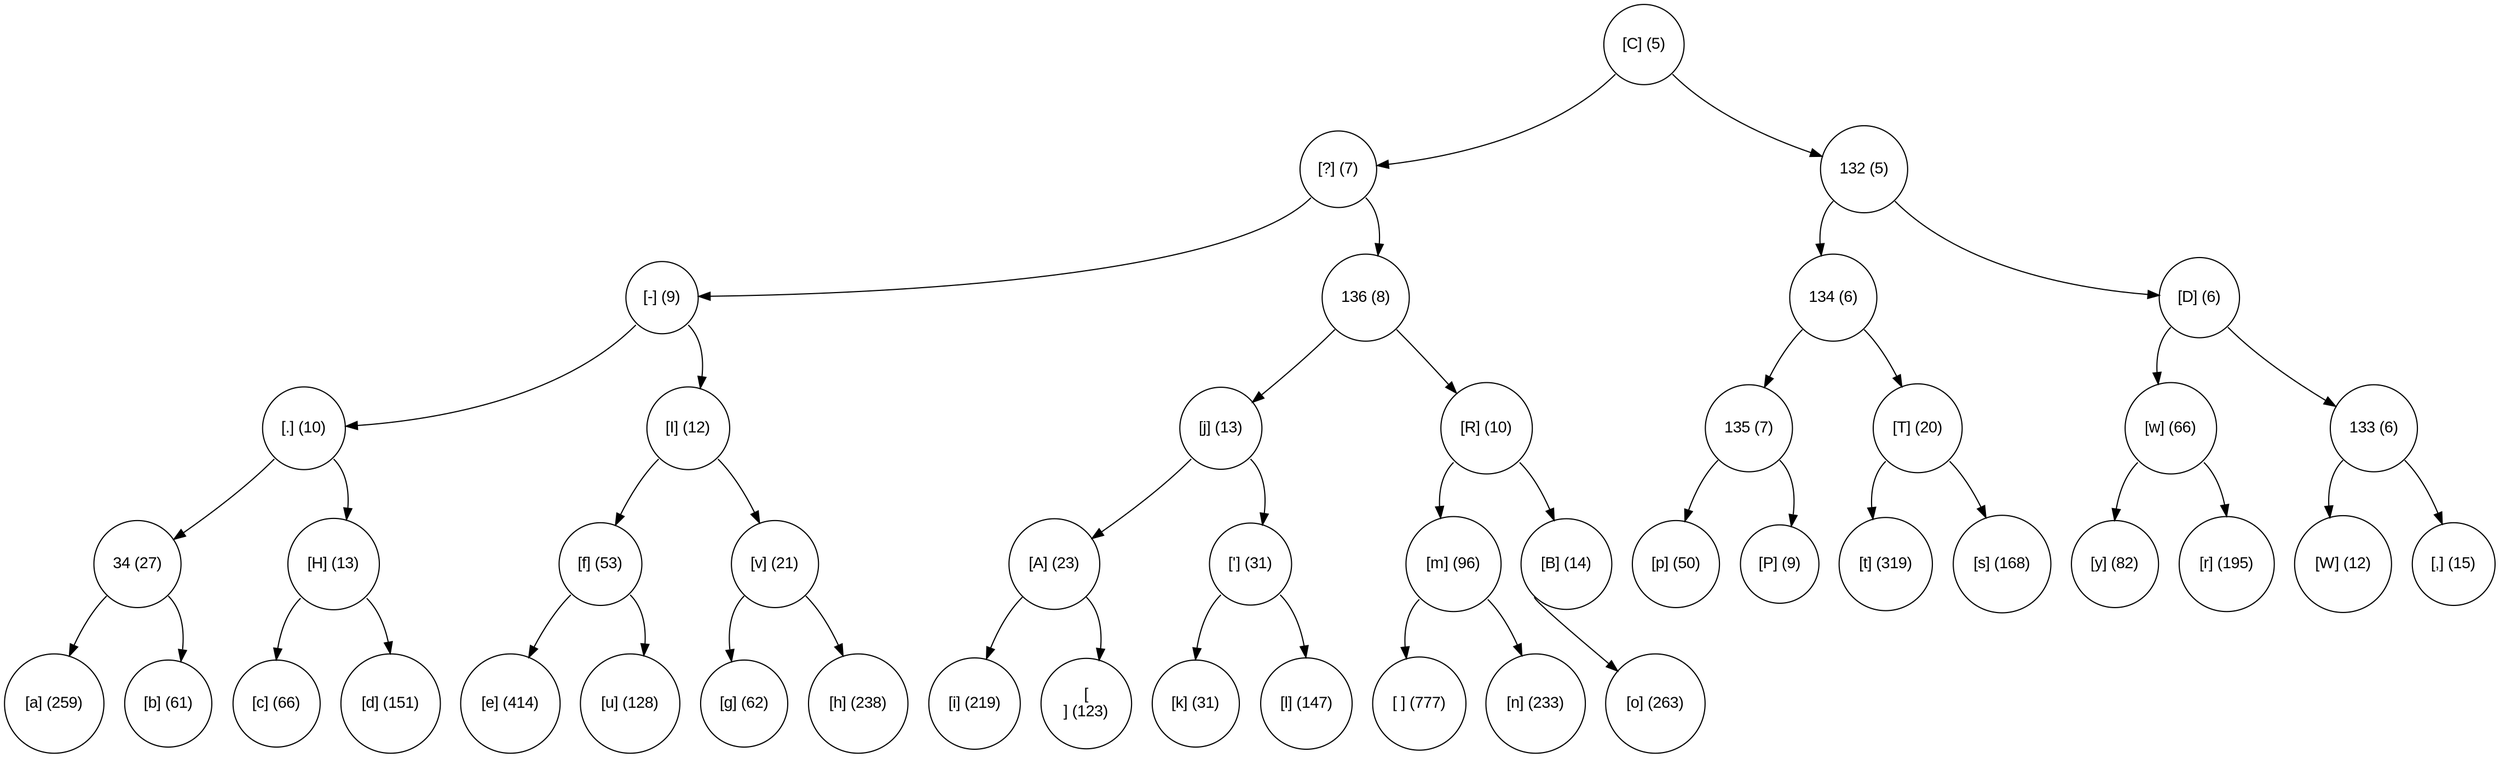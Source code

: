 digraph move_down {
	node [fontname="Arial", shape="circle", width=0.5]; 

	0 [label = "[C] (5)"];
	0:sw -> 1;
	1 [label = "[?] (7)"];
	1:sw -> 3;
	3 [label = "[-] (9)"];
	3:sw -> 7;
	7 [label = "[.] (10)"];
	7:sw -> 15;
	15 [label = "34 (27)"];
	15:sw -> 31;
	31 [label = "[a] (259)"];
	15:se -> 32;
	32 [label = "[b] (61)"];
	7:se -> 16;
	16 [label = "[H] (13)"];
	16:sw -> 33;
	33 [label = "[c] (66)"];
	16:se -> 34;
	34 [label = "[d] (151)"];
	3:se -> 8;
	8 [label = "[I] (12)"];
	8:sw -> 17;
	17 [label = "[f] (53)"];
	17:sw -> 35;
	35 [label = "[e] (414)"];
	17:se -> 36;
	36 [label = "[u] (128)"];
	8:se -> 18;
	18 [label = "[v] (21)"];
	18:sw -> 37;
	37 [label = "[g] (62)"];
	18:se -> 38;
	38 [label = "[h] (238)"];
	1:se -> 4;
	4 [label = "136 (8)"];
	4:sw -> 9;
	9 [label = "[j] (13)"];
	9:sw -> 19;
	19 [label = "[A] (23)"];
	19:sw -> 39;
	39 [label = "[i] (219)"];
	19:se -> 40;
	40 [label = "[
] (123)"];
	9:se -> 20;
	20 [label = "['] (31)"];
	20:sw -> 41;
	41 [label = "[k] (31)"];
	20:se -> 42;
	42 [label = "[l] (147)"];
	4:se -> 10;
	10 [label = "[R] (10)"];
	10:sw -> 21;
	21 [label = "[m] (96)"];
	21:sw -> 43;
	43 [label = "[ ] (777)"];
	21:se -> 44;
	44 [label = "[n] (233)"];
	10:se -> 22;
	22 [label = "[B] (14)"];
	22:sw -> 45;
	45 [label = "[o] (263)"];
	0:se -> 2;
	2 [label = "132 (5)"];
	2:sw -> 5;
	5 [label = "134 (6)"];
	5:sw -> 11;
	11 [label = "135 (7)"];
	11:sw -> 23;
	23 [label = "[p] (50)"];
	11:se -> 24;
	24 [label = "[P] (9)"];
	5:se -> 12;
	12 [label = "[T] (20)"];
	12:sw -> 25;
	25 [label = "[t] (319)"];
	12:se -> 26;
	26 [label = "[s] (168)"];
	2:se -> 6;
	6 [label = "[D] (6)"];
	6:sw -> 13;
	13 [label = "[w] (66)"];
	13:sw -> 27;
	27 [label = "[y] (82)"];
	13:se -> 28;
	28 [label = "[r] (195)"];
	6:se -> 14;
	14 [label = "133 (6)"];
	14:sw -> 29;
	29 [label = "[W] (12)"];
	14:se -> 30;
	30 [label = "[,] (15)"];
}

